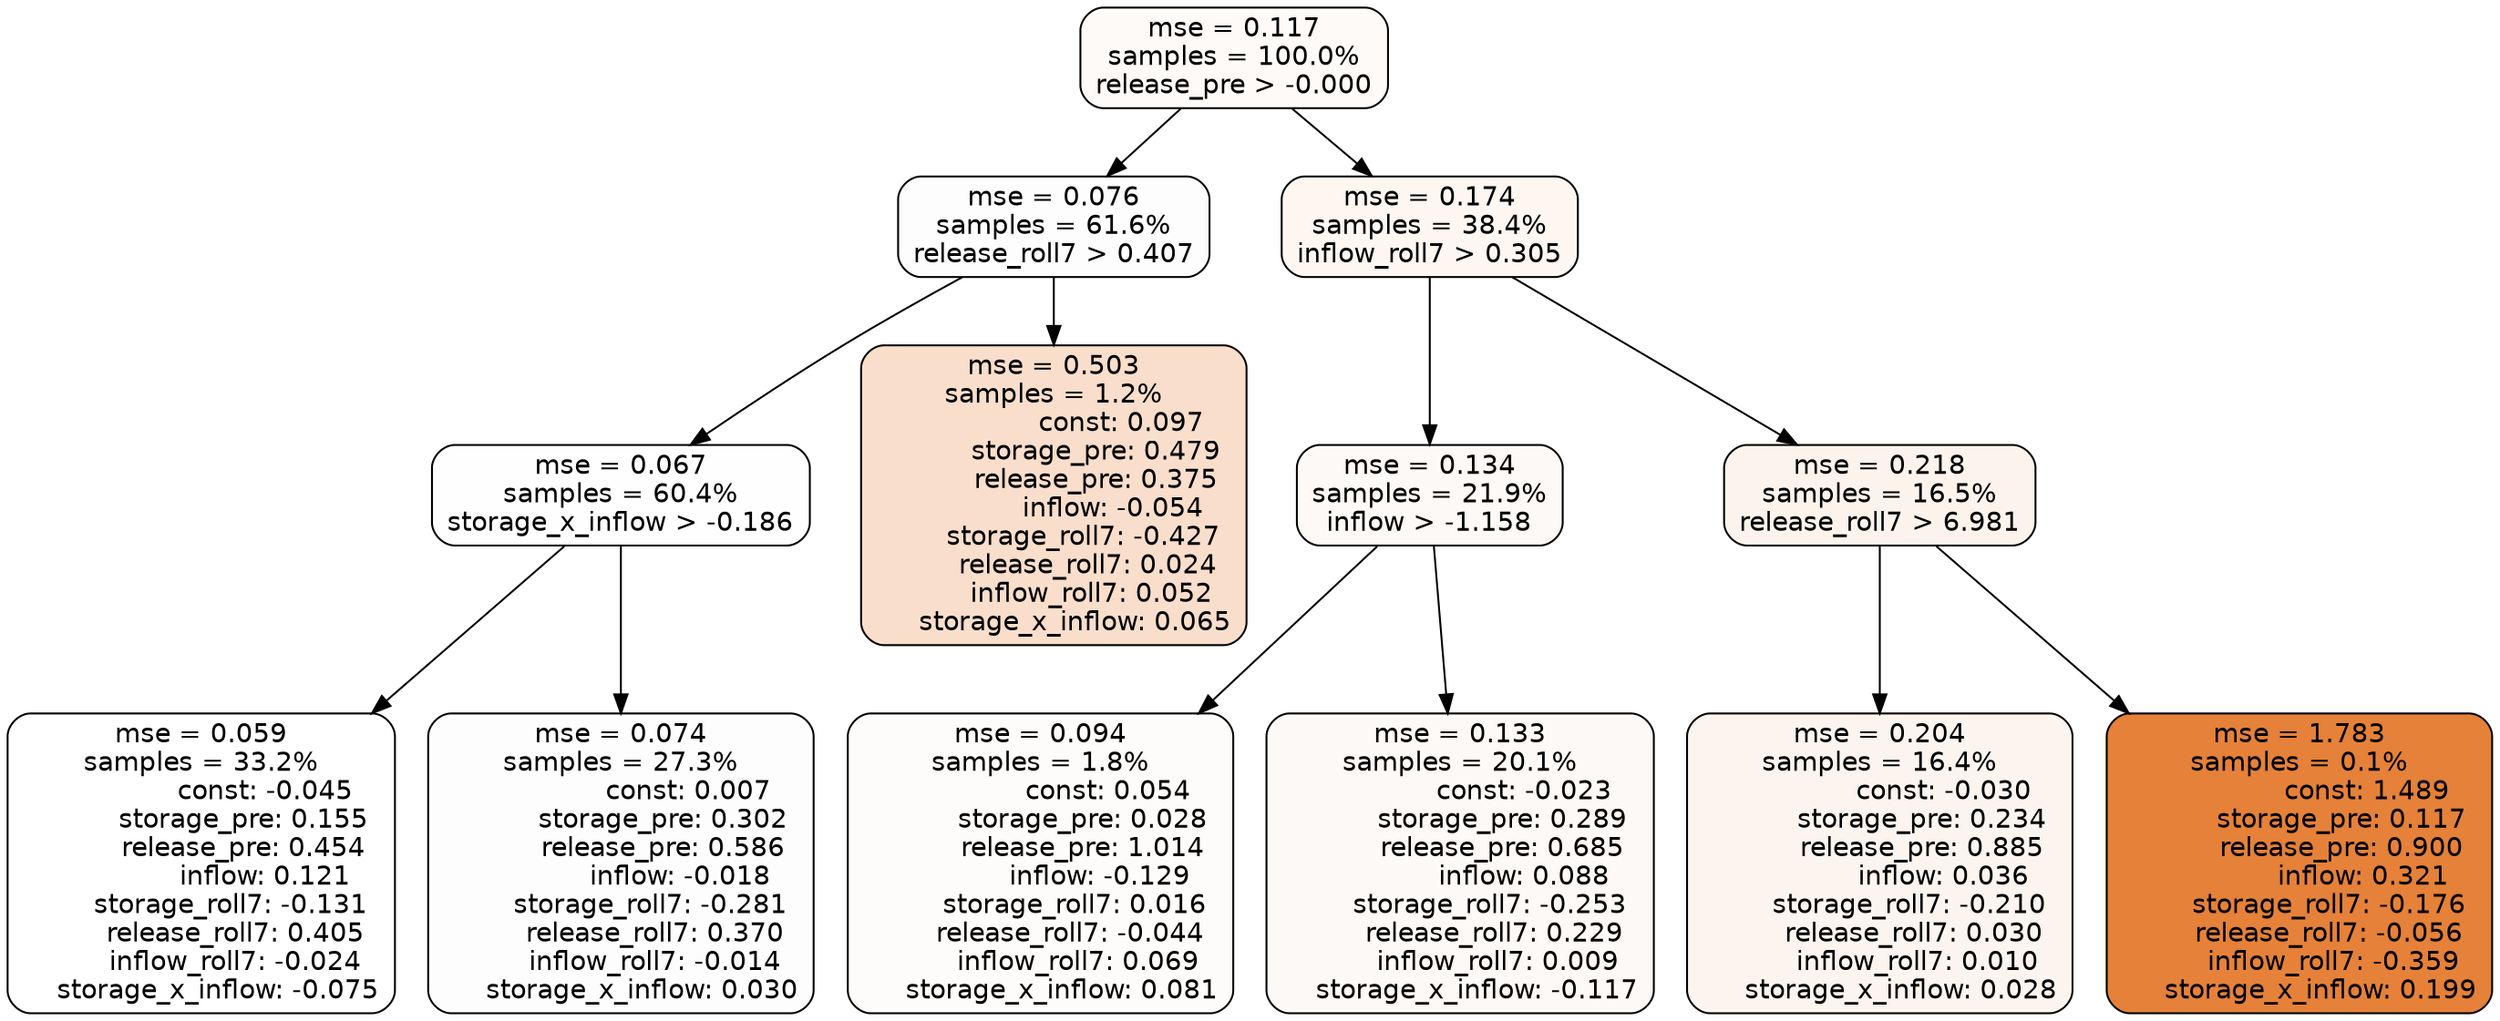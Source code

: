 digraph tree {
node [shape=rectangle, style="filled, rounded", color="black", fontname=helvetica] ;
edge [fontname=helvetica] ;
	"0" [label="mse = 0.117
samples = 100.0%
release_pre > -0.000", fillcolor="#fefaf8"]
	"1" [label="mse = 0.076
samples = 61.6%
release_roll7 > 0.407", fillcolor="#fefdfd"]
	"6" [label="mse = 0.174
samples = 38.4%
inflow_roll7 > 0.305", fillcolor="#fdf6f1"]
	"2" [label="mse = 0.067
samples = 60.4%
storage_x_inflow > -0.186", fillcolor="#fefefe"]
	"5" [label="mse = 0.503
samples = 1.2%
                const: 0.097
          storage_pre: 0.479
          release_pre: 0.375
              inflow: -0.054
       storage_roll7: -0.427
        release_roll7: 0.024
         inflow_roll7: 0.052
     storage_x_inflow: 0.065", fillcolor="#f8decb"]
	"7" [label="mse = 0.134
samples = 21.9%
inflow > -1.158", fillcolor="#fdf9f6"]
	"10" [label="mse = 0.218
samples = 16.5%
release_roll7 > 6.981", fillcolor="#fcf3ec"]
	"3" [label="mse = 0.059
samples = 33.2%
               const: -0.045
          storage_pre: 0.155
          release_pre: 0.454
               inflow: 0.121
       storage_roll7: -0.131
        release_roll7: 0.405
        inflow_roll7: -0.024
    storage_x_inflow: -0.075", fillcolor="#ffffff"]
	"4" [label="mse = 0.074
samples = 27.3%
                const: 0.007
          storage_pre: 0.302
          release_pre: 0.586
              inflow: -0.018
       storage_roll7: -0.281
        release_roll7: 0.370
        inflow_roll7: -0.014
     storage_x_inflow: 0.030", fillcolor="#fefdfd"]
	"8" [label="mse = 0.094
samples = 1.8%
                const: 0.054
          storage_pre: 0.028
          release_pre: 1.014
              inflow: -0.129
        storage_roll7: 0.016
       release_roll7: -0.044
         inflow_roll7: 0.069
     storage_x_inflow: 0.081", fillcolor="#fefcfa"]
	"9" [label="mse = 0.133
samples = 20.1%
               const: -0.023
          storage_pre: 0.289
          release_pre: 0.685
               inflow: 0.088
       storage_roll7: -0.253
        release_roll7: 0.229
         inflow_roll7: 0.009
    storage_x_inflow: -0.117", fillcolor="#fdf9f6"]
	"11" [label="mse = 0.204
samples = 16.4%
               const: -0.030
          storage_pre: 0.234
          release_pre: 0.885
               inflow: 0.036
       storage_roll7: -0.210
        release_roll7: 0.030
         inflow_roll7: 0.010
     storage_x_inflow: 0.028", fillcolor="#fcf4ee"]
	"12" [label="mse = 1.783
samples = 0.1%
                const: 1.489
          storage_pre: 0.117
          release_pre: 0.900
               inflow: 0.321
       storage_roll7: -0.176
       release_roll7: -0.056
        inflow_roll7: -0.359
     storage_x_inflow: 0.199", fillcolor="#e58139"]

	"0" -> "1"
	"0" -> "6"
	"1" -> "2"
	"1" -> "5"
	"6" -> "7"
	"6" -> "10"
	"2" -> "3"
	"2" -> "4"
	"7" -> "8"
	"7" -> "9"
	"10" -> "11"
	"10" -> "12"
}